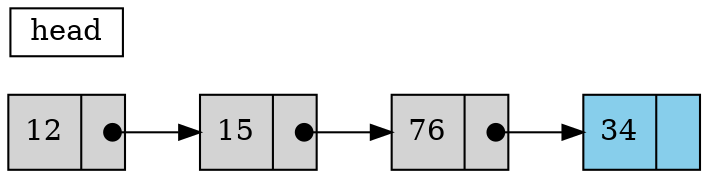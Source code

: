 digraph G{
	rankdir="LR"
	edge[tailclip=false,arrowtail=dot,dir=both];
	subgraph clust0 {
		style=filled;
		color=white;
		node [style=filled];
		node[shape=record]
		nodo_0[label="{<dato> 12| <sig>}" ];
		nodo_1[label="{<dato> 15| <sig>}" ];
		nodo_2[label="{<dato> 76| <sig>}" ];
		nodo_3[label="{<dato> 34| <sig>}" fillcolor="skyblue"];
		nodo_0:sig:c -> nodo_1:dato;
		nodo_1:sig:c -> nodo_2:dato;
		nodo_2:sig:c -> nodo_3:dato;

	}
	subgraph clust1 {
		node[shape=record];
		node[shape="point" height="0"]
		head [label="head" shape="rect"]

	}
}